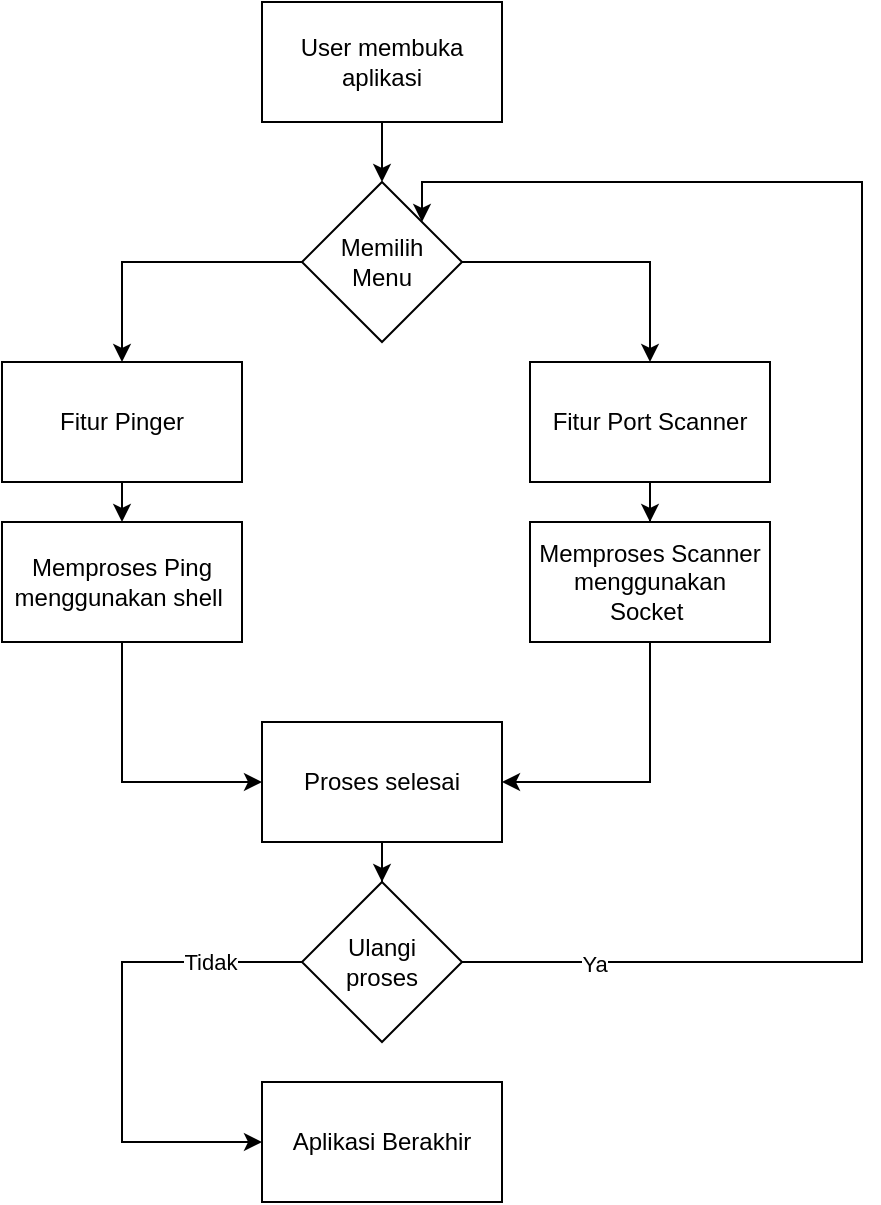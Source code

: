 <mxfile version="23.1.2" type="github">
  <diagram name="Halaman-1" id="h9skDpN4GiDbP87BL9k5">
    <mxGraphModel dx="1294" dy="589" grid="1" gridSize="10" guides="1" tooltips="1" connect="1" arrows="1" fold="1" page="1" pageScale="1" pageWidth="827" pageHeight="1169" math="0" shadow="0">
      <root>
        <mxCell id="0" />
        <mxCell id="1" parent="0" />
        <mxCell id="MZtCbrzWvRzduZUNpSsB-16" value="" style="edgeStyle=orthogonalEdgeStyle;rounded=0;orthogonalLoop=1;jettySize=auto;html=1;" edge="1" parent="1" source="MZtCbrzWvRzduZUNpSsB-1" target="MZtCbrzWvRzduZUNpSsB-2">
          <mxGeometry relative="1" as="geometry" />
        </mxCell>
        <mxCell id="MZtCbrzWvRzduZUNpSsB-1" value="User membuka aplikasi" style="rounded=0;whiteSpace=wrap;html=1;" vertex="1" parent="1">
          <mxGeometry x="280" y="80" width="120" height="60" as="geometry" />
        </mxCell>
        <mxCell id="MZtCbrzWvRzduZUNpSsB-6" style="edgeStyle=orthogonalEdgeStyle;rounded=0;orthogonalLoop=1;jettySize=auto;html=1;exitX=0;exitY=0.5;exitDx=0;exitDy=0;entryX=0.5;entryY=0;entryDx=0;entryDy=0;" edge="1" parent="1" source="MZtCbrzWvRzduZUNpSsB-2" target="MZtCbrzWvRzduZUNpSsB-3">
          <mxGeometry relative="1" as="geometry" />
        </mxCell>
        <mxCell id="MZtCbrzWvRzduZUNpSsB-7" style="edgeStyle=orthogonalEdgeStyle;rounded=0;orthogonalLoop=1;jettySize=auto;html=1;" edge="1" parent="1" source="MZtCbrzWvRzduZUNpSsB-2" target="MZtCbrzWvRzduZUNpSsB-4">
          <mxGeometry relative="1" as="geometry" />
        </mxCell>
        <mxCell id="MZtCbrzWvRzduZUNpSsB-2" value="Memilih &lt;br&gt;Menu" style="rhombus;whiteSpace=wrap;html=1;" vertex="1" parent="1">
          <mxGeometry x="300" y="170" width="80" height="80" as="geometry" />
        </mxCell>
        <mxCell id="MZtCbrzWvRzduZUNpSsB-23" style="edgeStyle=orthogonalEdgeStyle;rounded=0;orthogonalLoop=1;jettySize=auto;html=1;exitX=0.5;exitY=1;exitDx=0;exitDy=0;entryX=0.5;entryY=0;entryDx=0;entryDy=0;" edge="1" parent="1" source="MZtCbrzWvRzduZUNpSsB-3" target="MZtCbrzWvRzduZUNpSsB-21">
          <mxGeometry relative="1" as="geometry" />
        </mxCell>
        <mxCell id="MZtCbrzWvRzduZUNpSsB-3" value="Fitur Pinger" style="rounded=0;whiteSpace=wrap;html=1;" vertex="1" parent="1">
          <mxGeometry x="150" y="260" width="120" height="60" as="geometry" />
        </mxCell>
        <mxCell id="MZtCbrzWvRzduZUNpSsB-24" style="edgeStyle=orthogonalEdgeStyle;rounded=0;orthogonalLoop=1;jettySize=auto;html=1;exitX=0.5;exitY=1;exitDx=0;exitDy=0;" edge="1" parent="1" source="MZtCbrzWvRzduZUNpSsB-4" target="MZtCbrzWvRzduZUNpSsB-22">
          <mxGeometry relative="1" as="geometry" />
        </mxCell>
        <mxCell id="MZtCbrzWvRzduZUNpSsB-4" value="Fitur Port Scanner" style="rounded=0;whiteSpace=wrap;html=1;" vertex="1" parent="1">
          <mxGeometry x="414" y="260" width="120" height="60" as="geometry" />
        </mxCell>
        <mxCell id="MZtCbrzWvRzduZUNpSsB-26" style="edgeStyle=orthogonalEdgeStyle;rounded=0;orthogonalLoop=1;jettySize=auto;html=1;exitX=0.5;exitY=1;exitDx=0;exitDy=0;entryX=0;entryY=0.5;entryDx=0;entryDy=0;" edge="1" parent="1" source="MZtCbrzWvRzduZUNpSsB-21" target="MZtCbrzWvRzduZUNpSsB-25">
          <mxGeometry relative="1" as="geometry" />
        </mxCell>
        <mxCell id="MZtCbrzWvRzduZUNpSsB-21" value="Memproses Ping menggunakan shell&amp;nbsp;" style="rounded=0;whiteSpace=wrap;html=1;" vertex="1" parent="1">
          <mxGeometry x="150" y="340" width="120" height="60" as="geometry" />
        </mxCell>
        <mxCell id="MZtCbrzWvRzduZUNpSsB-27" style="edgeStyle=orthogonalEdgeStyle;rounded=0;orthogonalLoop=1;jettySize=auto;html=1;exitX=0.5;exitY=1;exitDx=0;exitDy=0;entryX=1;entryY=0.5;entryDx=0;entryDy=0;" edge="1" parent="1" source="MZtCbrzWvRzduZUNpSsB-22" target="MZtCbrzWvRzduZUNpSsB-25">
          <mxGeometry relative="1" as="geometry" />
        </mxCell>
        <mxCell id="MZtCbrzWvRzduZUNpSsB-22" value="Memproses Scanner menggunakan Socket&amp;nbsp;" style="rounded=0;whiteSpace=wrap;html=1;" vertex="1" parent="1">
          <mxGeometry x="414" y="340" width="120" height="60" as="geometry" />
        </mxCell>
        <mxCell id="MZtCbrzWvRzduZUNpSsB-36" style="edgeStyle=orthogonalEdgeStyle;rounded=0;orthogonalLoop=1;jettySize=auto;html=1;exitX=0.5;exitY=1;exitDx=0;exitDy=0;" edge="1" parent="1" source="MZtCbrzWvRzduZUNpSsB-25" target="MZtCbrzWvRzduZUNpSsB-28">
          <mxGeometry relative="1" as="geometry" />
        </mxCell>
        <mxCell id="MZtCbrzWvRzduZUNpSsB-25" value="Proses selesai" style="rounded=0;whiteSpace=wrap;html=1;" vertex="1" parent="1">
          <mxGeometry x="280" y="440" width="120" height="60" as="geometry" />
        </mxCell>
        <mxCell id="MZtCbrzWvRzduZUNpSsB-30" style="edgeStyle=orthogonalEdgeStyle;rounded=0;orthogonalLoop=1;jettySize=auto;html=1;exitX=0;exitY=0.5;exitDx=0;exitDy=0;" edge="1" parent="1" source="MZtCbrzWvRzduZUNpSsB-28" target="MZtCbrzWvRzduZUNpSsB-29">
          <mxGeometry relative="1" as="geometry">
            <Array as="points">
              <mxPoint x="210" y="560" />
              <mxPoint x="210" y="650" />
            </Array>
          </mxGeometry>
        </mxCell>
        <mxCell id="MZtCbrzWvRzduZUNpSsB-39" value="Tidak" style="edgeLabel;html=1;align=center;verticalAlign=middle;resizable=0;points=[];" vertex="1" connectable="0" parent="MZtCbrzWvRzduZUNpSsB-30">
          <mxGeometry x="-0.627" relative="1" as="geometry">
            <mxPoint as="offset" />
          </mxGeometry>
        </mxCell>
        <mxCell id="MZtCbrzWvRzduZUNpSsB-37" style="edgeStyle=orthogonalEdgeStyle;rounded=0;orthogonalLoop=1;jettySize=auto;html=1;exitX=1;exitY=0.5;exitDx=0;exitDy=0;entryX=1;entryY=0;entryDx=0;entryDy=0;" edge="1" parent="1" source="MZtCbrzWvRzduZUNpSsB-28" target="MZtCbrzWvRzduZUNpSsB-2">
          <mxGeometry relative="1" as="geometry">
            <mxPoint x="540" y="150" as="targetPoint" />
            <Array as="points">
              <mxPoint x="580" y="560" />
              <mxPoint x="580" y="170" />
              <mxPoint x="360" y="170" />
            </Array>
          </mxGeometry>
        </mxCell>
        <mxCell id="MZtCbrzWvRzduZUNpSsB-38" value="Ya" style="edgeLabel;html=1;align=center;verticalAlign=middle;resizable=0;points=[];" vertex="1" connectable="0" parent="MZtCbrzWvRzduZUNpSsB-37">
          <mxGeometry x="-0.842" y="-1" relative="1" as="geometry">
            <mxPoint as="offset" />
          </mxGeometry>
        </mxCell>
        <mxCell id="MZtCbrzWvRzduZUNpSsB-28" value="Ulangi &lt;br&gt;proses" style="rhombus;whiteSpace=wrap;html=1;" vertex="1" parent="1">
          <mxGeometry x="300" y="520" width="80" height="80" as="geometry" />
        </mxCell>
        <mxCell id="MZtCbrzWvRzduZUNpSsB-29" value="Aplikasi Berakhir" style="rounded=0;whiteSpace=wrap;html=1;" vertex="1" parent="1">
          <mxGeometry x="280" y="620" width="120" height="60" as="geometry" />
        </mxCell>
      </root>
    </mxGraphModel>
  </diagram>
</mxfile>
